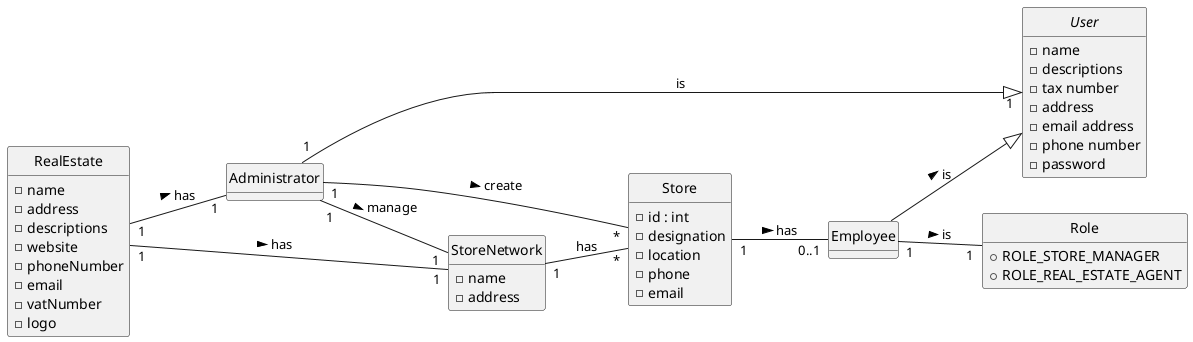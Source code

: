 @startuml
skinparam monochrome true
skinparam packageStyle rectangle
skinparam shadowing false

left to right direction


hide circle
hide methods

class RealEstate{
   - name
   - address
   - descriptions
   - website
   - phoneNumber
   - email
   - vatNumber
   - logo

}
abstract class User{
   - name
   - descriptions
  -  tax number
  -  address
  -  email address
  -  phone number
  -  password
}
class StoreNetwork{
    - name
    - address
}

class Store {
    - id : int
    - designation
    - location
    - phone
    - email
}
class Administrator{
}

class Employee {
}
enum Role{
    + ROLE_STORE_MANAGER
    + ROLE_REAL_ESTATE_AGENT
}
StoreNetwork "1"--"*" Store : has
Store "1"--"0..1" Employee : has  >
Employee "1"--"1" Role : is >
Employee --|> User : is >

RealEstate "1"--"1" Administrator:has >
RealEstate "1"--"1" StoreNetwork :has >
Administrator "1"--"*" Store : create >
Administrator "1"--"1" StoreNetwork : manage >
Administrator "1"-|>"1" User : is
@enduml